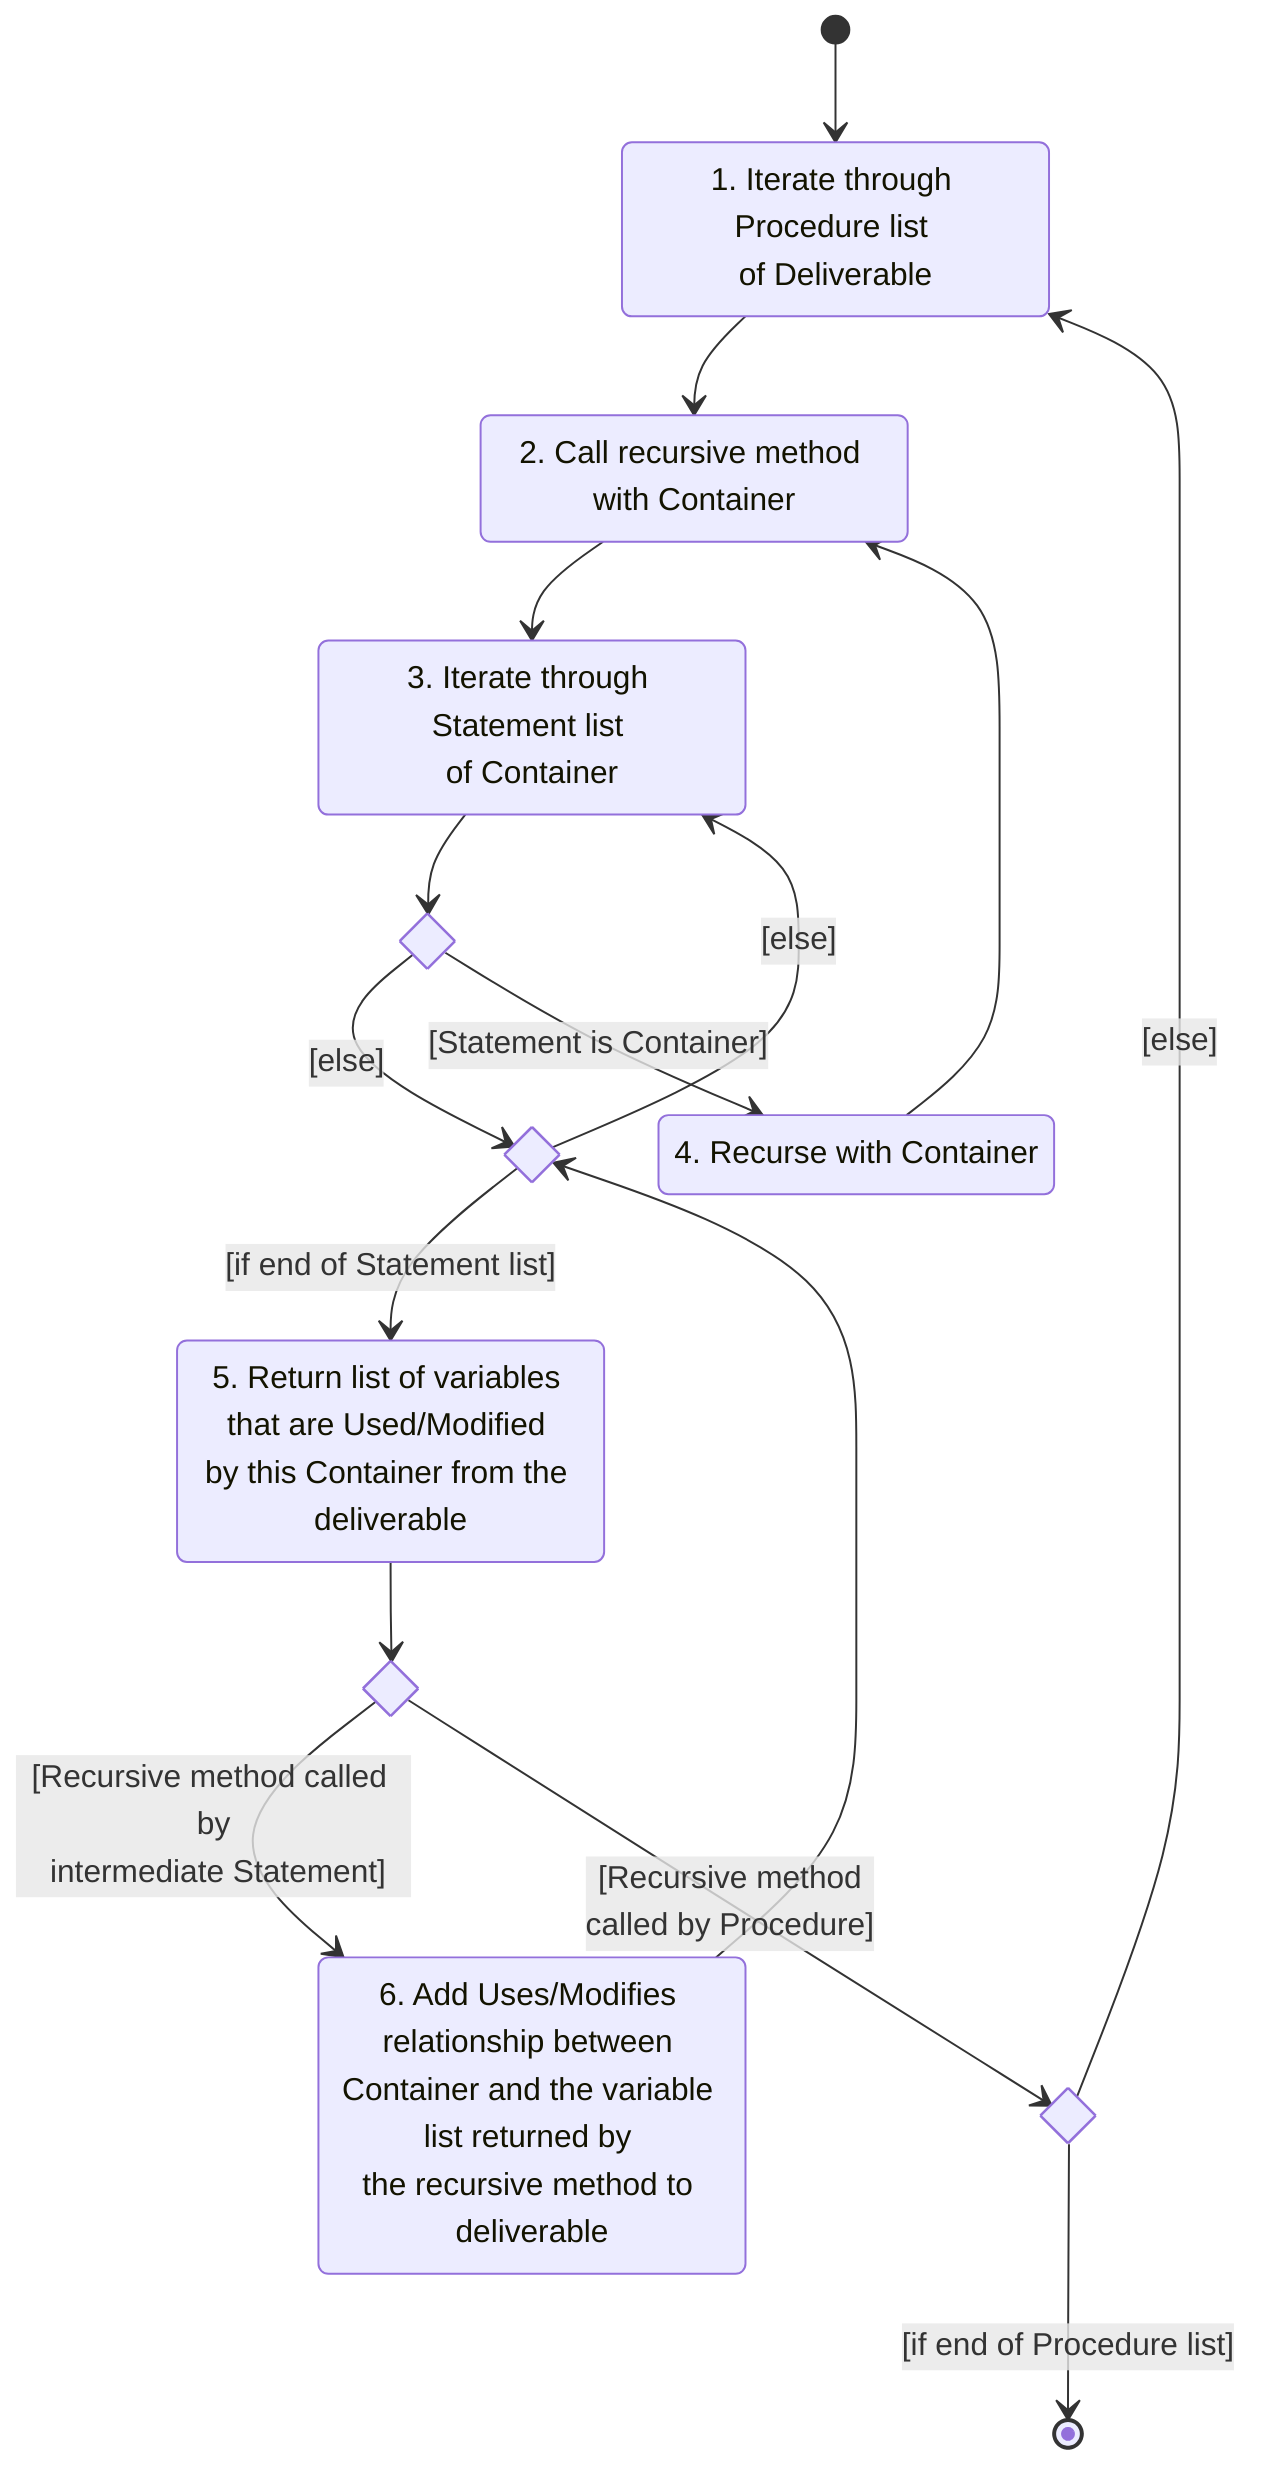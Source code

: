 stateDiagram
  s1: 1. Iterate through Procedure list <br/>of Deliverable
  s2: 2. Call recursive method with Container
  s3: 3. Iterate through Statement list <br/>of Container

  s4: 4. Recurse with Container
  s5: 5. Return list of variables that are Used/Modified <br/>by this Container from the deliverable

  s6: 6. Add Uses/Modifies relationship between <br/>Container and the variable list returned by <br/>the recursive method to deliverable

  state stmt_if <<choice>>
  state stmts_end <<choice>>
  state rec_if <<choice>>
  state proc_end <<choice>>

  [*] --> s1
  s1 --> s2
  s2 --> s3
  s3 --> stmt_if

  stmt_if --> stmts_end: [else]
  stmt_if --> s4: [Statement is Container]
  stmts_end --> s5: [if end of Statement list]
  s4 --> s2
  s5 --> rec_if

  stmts_end --> s3: [else]

  rec_if --> s6: [Recursive method called by<br/> intermediate Statement]
  s6 --> stmts_end

  rec_if --> proc_end: [Recursive method<br/> called by Procedure]
  proc_end --> s1: [else]
  proc_end --> [*]: [if end of Procedure list]